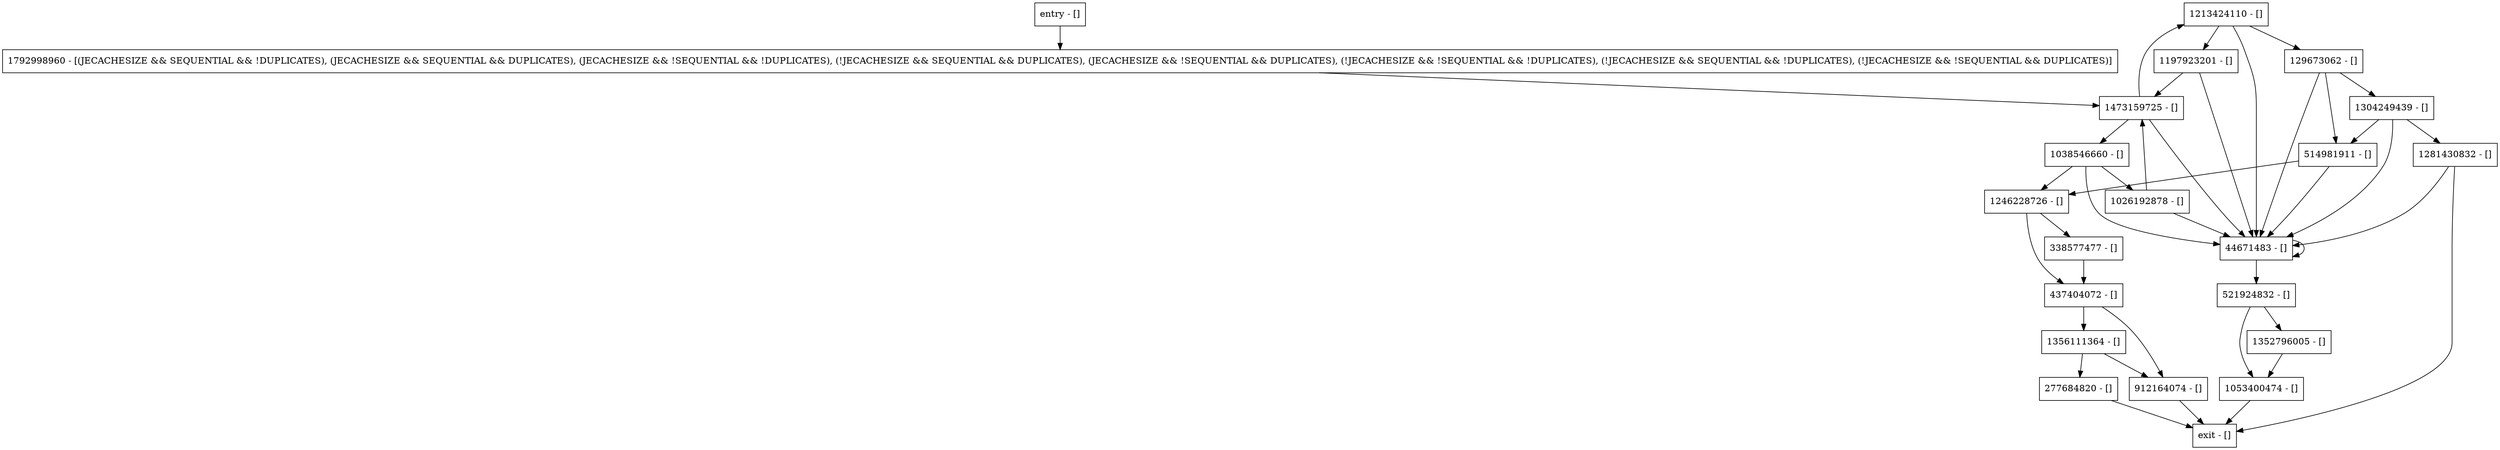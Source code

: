 digraph findBinForInsert {
node [shape=record];
1281430832 [label="1281430832 - []"];
1246228726 [label="1246228726 - []"];
1792998960 [label="1792998960 - [(JECACHESIZE && SEQUENTIAL && !DUPLICATES), (JECACHESIZE && SEQUENTIAL && DUPLICATES), (JECACHESIZE && !SEQUENTIAL && !DUPLICATES), (!JECACHESIZE && SEQUENTIAL && DUPLICATES), (JECACHESIZE && !SEQUENTIAL && DUPLICATES), (!JECACHESIZE && !SEQUENTIAL && !DUPLICATES), (!JECACHESIZE && SEQUENTIAL && !DUPLICATES), (!JECACHESIZE && !SEQUENTIAL && DUPLICATES)]"];
521924832 [label="521924832 - []"];
912164074 [label="912164074 - []"];
1213424110 [label="1213424110 - []"];
1356111364 [label="1356111364 - []"];
514981911 [label="514981911 - []"];
129673062 [label="129673062 - []"];
1197923201 [label="1197923201 - []"];
1053400474 [label="1053400474 - []"];
entry [label="entry - []"];
exit [label="exit - []"];
1473159725 [label="1473159725 - []"];
1026192878 [label="1026192878 - []"];
437404072 [label="437404072 - []"];
44671483 [label="44671483 - []"];
338577477 [label="338577477 - []"];
1352796005 [label="1352796005 - []"];
1038546660 [label="1038546660 - []"];
277684820 [label="277684820 - []"];
1304249439 [label="1304249439 - []"];
entry;
exit;
1281430832 -> exit;
1281430832 -> 44671483;
1246228726 -> 437404072;
1246228726 -> 338577477;
1792998960 -> 1473159725;
521924832 -> 1053400474;
521924832 -> 1352796005;
912164074 -> exit;
1213424110 -> 129673062;
1213424110 -> 1197923201;
1213424110 -> 44671483;
1356111364 -> 912164074;
1356111364 -> 277684820;
514981911 -> 1246228726;
514981911 -> 44671483;
129673062 -> 514981911;
129673062 -> 44671483;
129673062 -> 1304249439;
1197923201 -> 1473159725;
1197923201 -> 44671483;
1053400474 -> exit;
entry -> 1792998960;
1473159725 -> 1213424110;
1473159725 -> 44671483;
1473159725 -> 1038546660;
1026192878 -> 1473159725;
1026192878 -> 44671483;
437404072 -> 912164074;
437404072 -> 1356111364;
44671483 -> 521924832;
44671483 -> 44671483;
338577477 -> 437404072;
1352796005 -> 1053400474;
1038546660 -> 1246228726;
1038546660 -> 1026192878;
1038546660 -> 44671483;
277684820 -> exit;
1304249439 -> 1281430832;
1304249439 -> 514981911;
1304249439 -> 44671483;
}
